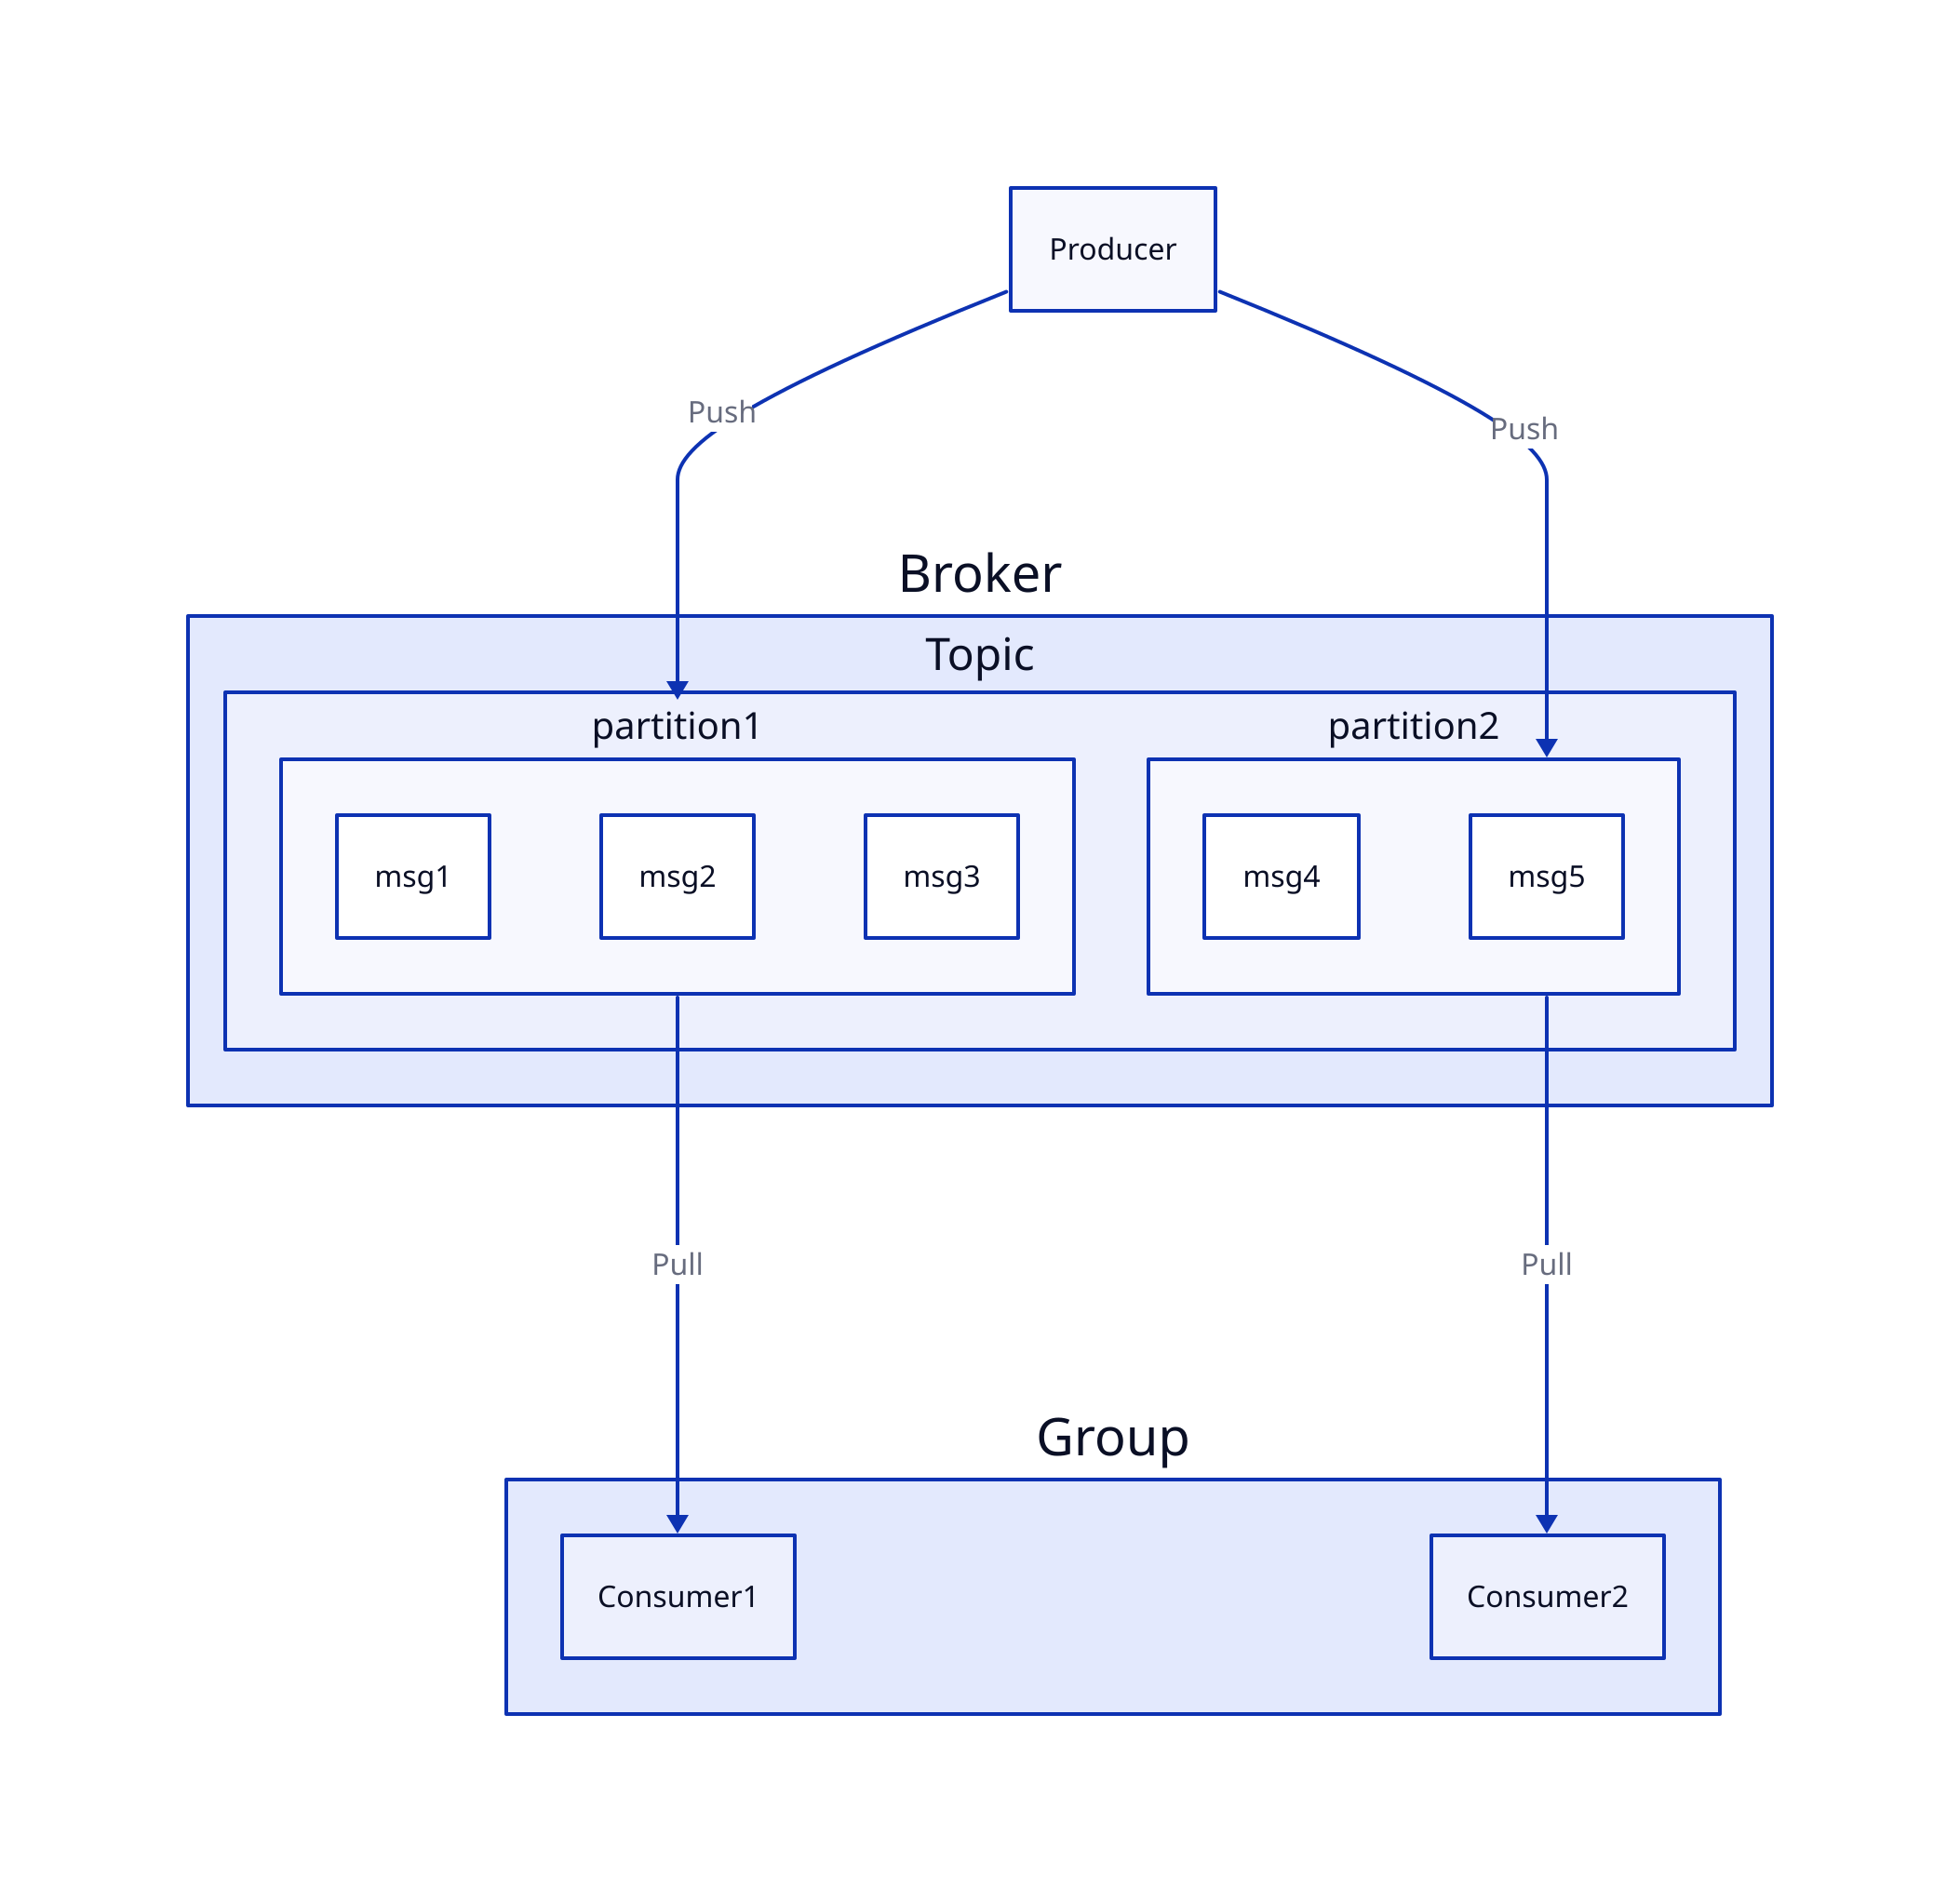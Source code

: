 producer: {
  label: Producer
}

# Broker
broker: {
  label: "Broker"
  topic: {
    label: "Topic"
    partition1: {
      msg1
      msg2
      msg3
    }
    partition2: {
      msg4
      msg5
    }
  }
}

# Group
consumergroup: {
  label: Group
  consumer1: {
    label: Consumer1
  }
  consumer2: {
    label: Consumer2
  }
}

# Associations
producer -> broker.topic.partition1: Push
producer -> broker.topic.partition2: Push

consumergroup.consumer1 <- broker.topic.partition1: Pull
consumergroup.consumer2 <- broker.topic.partition2: Pull
